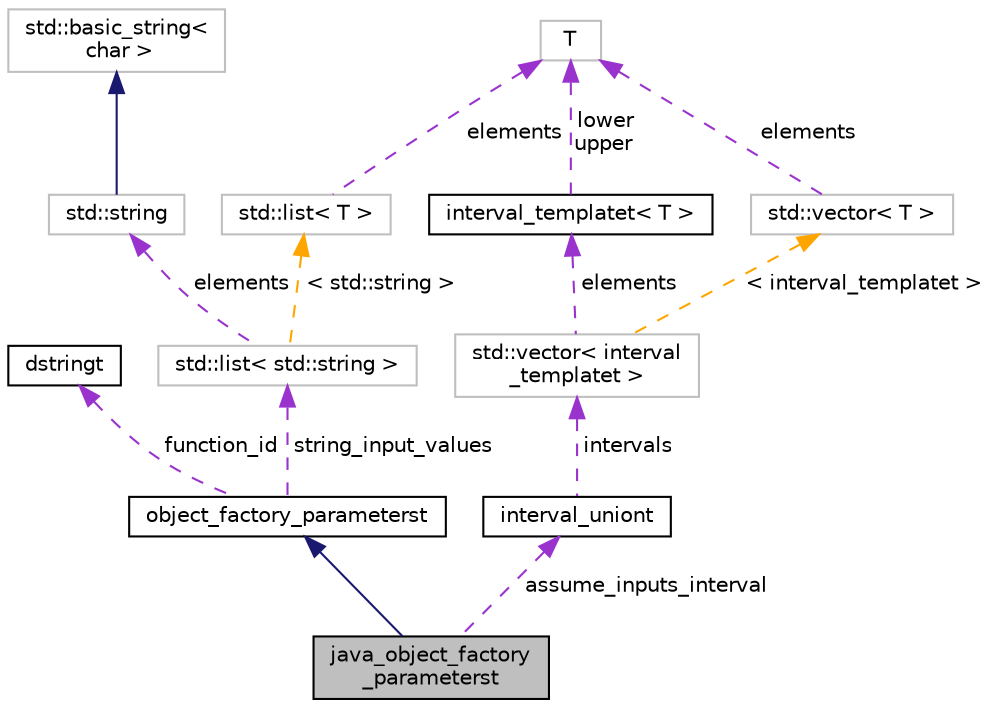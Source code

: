 digraph "java_object_factory_parameterst"
{
 // LATEX_PDF_SIZE
  bgcolor="transparent";
  edge [fontname="Helvetica",fontsize="10",labelfontname="Helvetica",labelfontsize="10"];
  node [fontname="Helvetica",fontsize="10",shape=record];
  Node1 [label="java_object_factory\l_parameterst",height=0.2,width=0.4,color="black", fillcolor="grey75", style="filled", fontcolor="black",tooltip=" "];
  Node2 -> Node1 [dir="back",color="midnightblue",fontsize="10",style="solid",fontname="Helvetica"];
  Node2 [label="object_factory_parameterst",height=0.2,width=0.4,color="black",URL="$structobject__factory__parameterst.html",tooltip=" "];
  Node3 -> Node2 [dir="back",color="darkorchid3",fontsize="10",style="dashed",label=" function_id" ,fontname="Helvetica"];
  Node3 [label="dstringt",height=0.2,width=0.4,color="black",URL="$classdstringt.html",tooltip="dstringt has one field, an unsigned integer no which is an index into a static table of strings."];
  Node4 -> Node2 [dir="back",color="darkorchid3",fontsize="10",style="dashed",label=" string_input_values" ,fontname="Helvetica"];
  Node4 [label="std::list\< std::string \>",height=0.2,width=0.4,color="grey75",tooltip=" "];
  Node5 -> Node4 [dir="back",color="darkorchid3",fontsize="10",style="dashed",label=" elements" ,fontname="Helvetica"];
  Node5 [label="std::string",height=0.2,width=0.4,color="grey75",tooltip="STL class."];
  Node6 -> Node5 [dir="back",color="midnightblue",fontsize="10",style="solid",fontname="Helvetica"];
  Node6 [label="std::basic_string\<\l char \>",height=0.2,width=0.4,color="grey75",tooltip="STL class."];
  Node7 -> Node4 [dir="back",color="orange",fontsize="10",style="dashed",label=" \< std::string \>" ,fontname="Helvetica"];
  Node7 [label="std::list\< T \>",height=0.2,width=0.4,color="grey75",tooltip="STL class."];
  Node8 -> Node7 [dir="back",color="darkorchid3",fontsize="10",style="dashed",label=" elements" ,fontname="Helvetica"];
  Node8 [label="T",height=0.2,width=0.4,color="grey75",tooltip=" "];
  Node9 -> Node1 [dir="back",color="darkorchid3",fontsize="10",style="dashed",label=" assume_inputs_interval" ,fontname="Helvetica"];
  Node9 [label="interval_uniont",height=0.2,width=0.4,color="black",URL="$classinterval__uniont.html",tooltip="Represents a set of integers by a union of intervals, which are stored in increasing order for effici..."];
  Node10 -> Node9 [dir="back",color="darkorchid3",fontsize="10",style="dashed",label=" intervals" ,fontname="Helvetica"];
  Node10 [label="std::vector\< interval\l_templatet \>",height=0.2,width=0.4,color="grey75",tooltip=" "];
  Node11 -> Node10 [dir="back",color="darkorchid3",fontsize="10",style="dashed",label=" elements" ,fontname="Helvetica"];
  Node11 [label="interval_templatet\< T \>",height=0.2,width=0.4,color="black",URL="$classinterval__templatet.html",tooltip=" "];
  Node8 -> Node11 [dir="back",color="darkorchid3",fontsize="10",style="dashed",label=" lower\nupper" ,fontname="Helvetica"];
  Node12 -> Node10 [dir="back",color="orange",fontsize="10",style="dashed",label=" \< interval_templatet \>" ,fontname="Helvetica"];
  Node12 [label="std::vector\< T \>",height=0.2,width=0.4,color="grey75",tooltip="STL class."];
  Node8 -> Node12 [dir="back",color="darkorchid3",fontsize="10",style="dashed",label=" elements" ,fontname="Helvetica"];
}
